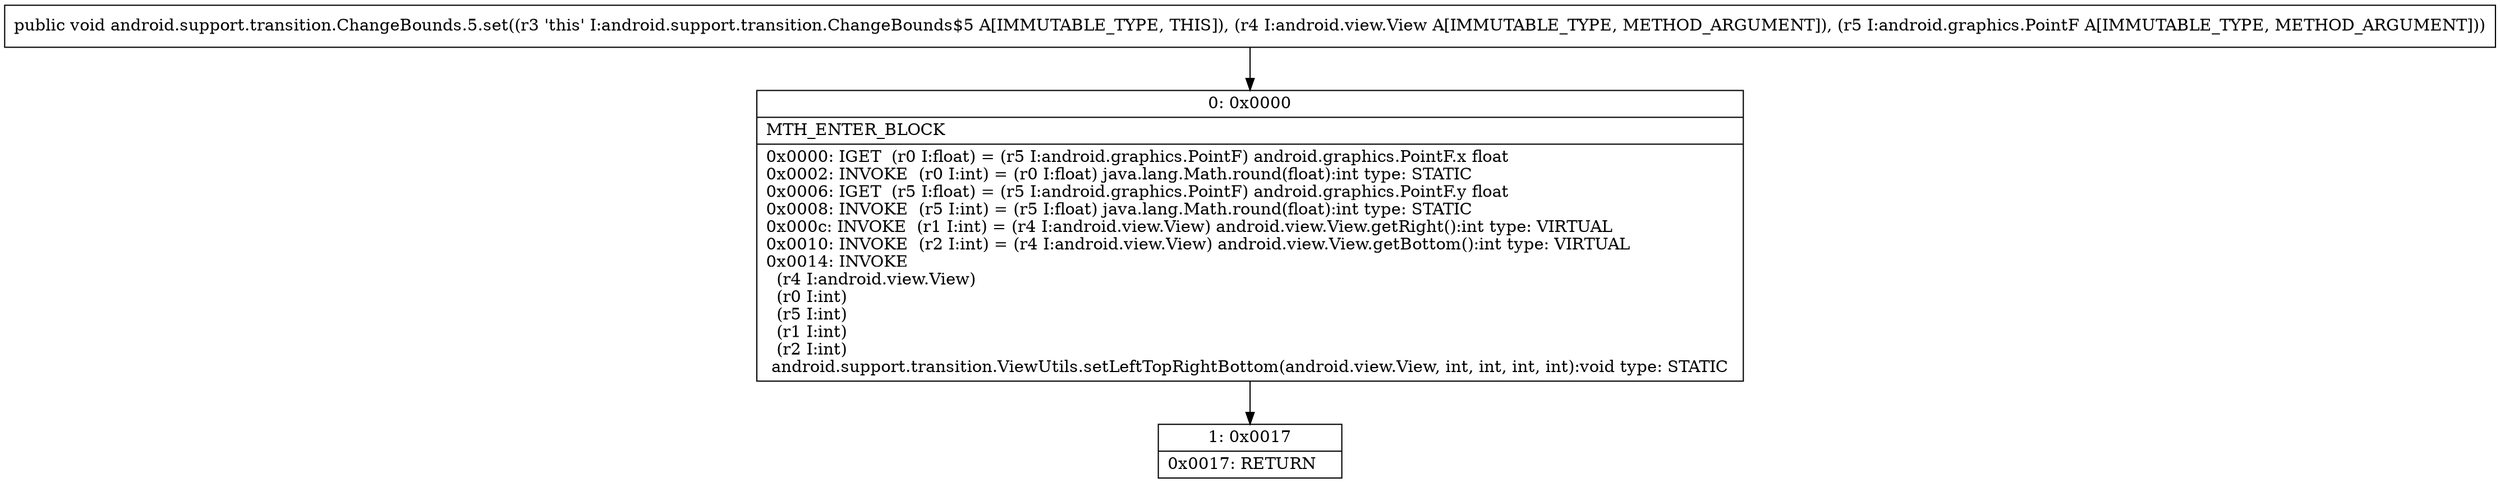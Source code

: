 digraph "CFG forandroid.support.transition.ChangeBounds.5.set(Landroid\/view\/View;Landroid\/graphics\/PointF;)V" {
Node_0 [shape=record,label="{0\:\ 0x0000|MTH_ENTER_BLOCK\l|0x0000: IGET  (r0 I:float) = (r5 I:android.graphics.PointF) android.graphics.PointF.x float \l0x0002: INVOKE  (r0 I:int) = (r0 I:float) java.lang.Math.round(float):int type: STATIC \l0x0006: IGET  (r5 I:float) = (r5 I:android.graphics.PointF) android.graphics.PointF.y float \l0x0008: INVOKE  (r5 I:int) = (r5 I:float) java.lang.Math.round(float):int type: STATIC \l0x000c: INVOKE  (r1 I:int) = (r4 I:android.view.View) android.view.View.getRight():int type: VIRTUAL \l0x0010: INVOKE  (r2 I:int) = (r4 I:android.view.View) android.view.View.getBottom():int type: VIRTUAL \l0x0014: INVOKE  \l  (r4 I:android.view.View)\l  (r0 I:int)\l  (r5 I:int)\l  (r1 I:int)\l  (r2 I:int)\l android.support.transition.ViewUtils.setLeftTopRightBottom(android.view.View, int, int, int, int):void type: STATIC \l}"];
Node_1 [shape=record,label="{1\:\ 0x0017|0x0017: RETURN   \l}"];
MethodNode[shape=record,label="{public void android.support.transition.ChangeBounds.5.set((r3 'this' I:android.support.transition.ChangeBounds$5 A[IMMUTABLE_TYPE, THIS]), (r4 I:android.view.View A[IMMUTABLE_TYPE, METHOD_ARGUMENT]), (r5 I:android.graphics.PointF A[IMMUTABLE_TYPE, METHOD_ARGUMENT])) }"];
MethodNode -> Node_0;
Node_0 -> Node_1;
}


